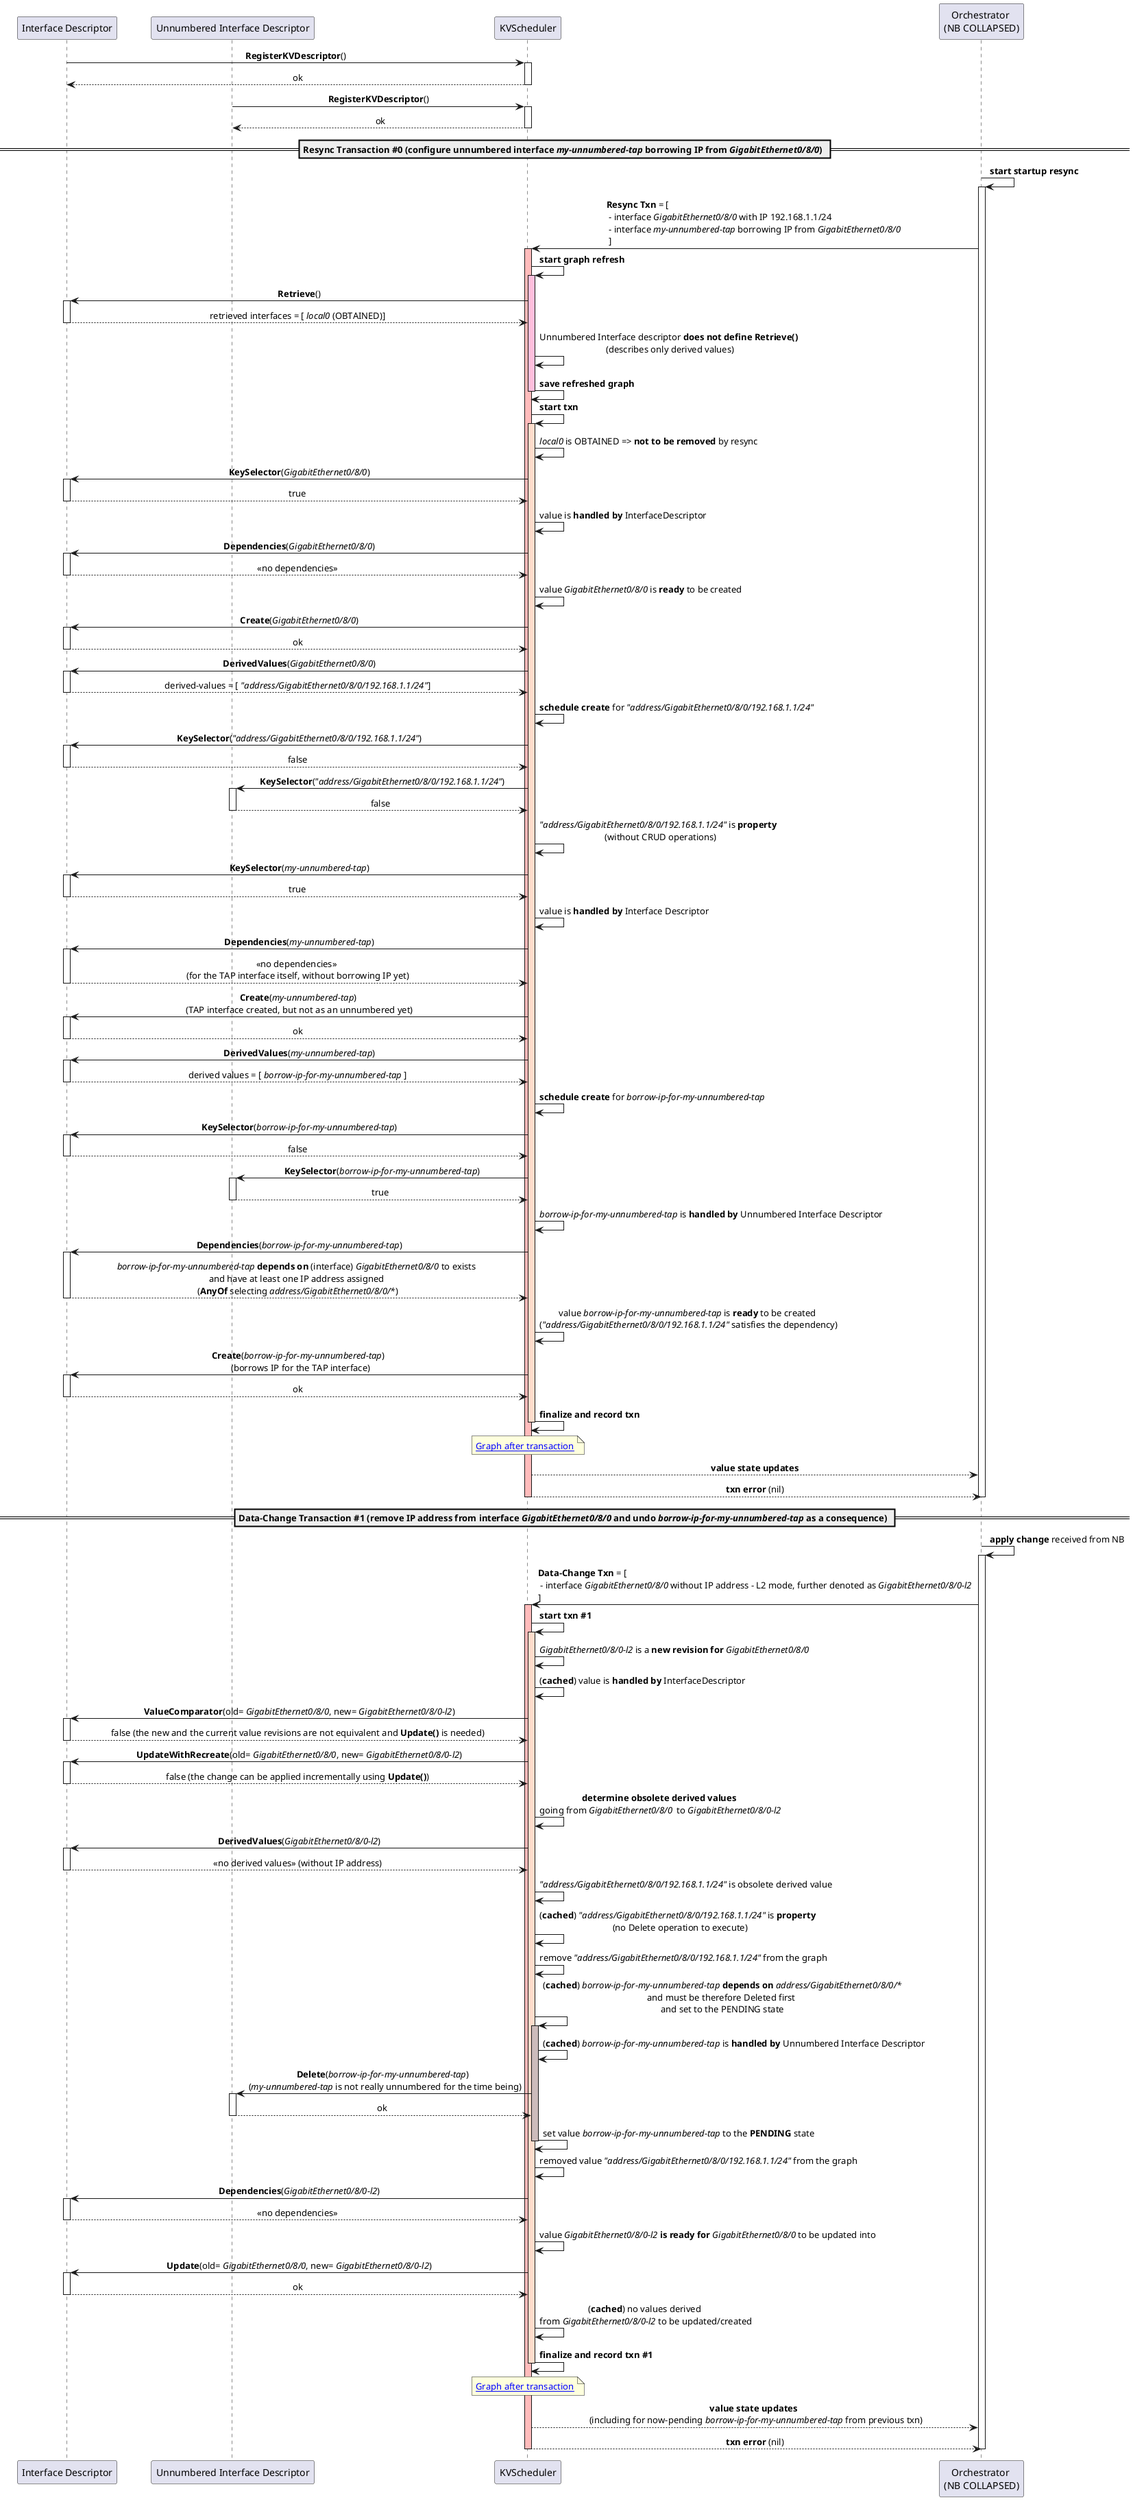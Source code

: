 @startuml

skinparam ParticipantPadding 20
skinparam BoxPadding 10
skinparam SequenceMessageAlign center

participant ID as "Interface Descriptor"
participant UD as "Unnumbered Interface Descriptor"
participant KVS as "KVScheduler"
participant ORCH as "Orchestrator \n(NB COLLAPSED)"

ID -> KVS: **RegisterKVDescriptor**()
activate KVS
KVS --> ID: ok
deactivate KVS
UD -> KVS: **RegisterKVDescriptor**()
activate KVS
KVS --> UD: ok
deactivate KVS

== Resync Transaction #0 (configure unnumbered interface //my-unnumbered-tap// borrowing IP from //GigabitEthernet0/8/0//) ==

ORCH -> ORCH: **start startup resync**
activate ORCH
ORCH -> KVS: **Resync Txn** = [\l - interface //GigabitEthernet0/8/0// with IP 192.168.1.1/24\l - interface //my-unnumbered-tap// borrowing IP from //GigabitEthernet0/8/0// \l ]
activate KVS  #FFBBBB

KVS -> KVS: **start graph refresh**
 activate KVS  #FFBFDD
  KVS -> ID: **Retrieve**()
   activate ID
    ID --> KVS: retrieved interfaces = [ //local0// (OBTAINED)]
   deactivate ID
  KVS -> KVS: Unnumbered Interface descriptor **does not define Retrieve()** \n(describes only derived values)
  KVS -> KVS: **save refreshed graph**
 deactivate KVS

KVS -> KVS: **start txn**
 activate KVS  #FFDDCC
  KVS -> KVS: //local0// is OBTAINED => **not to be removed** by resync

 KVS -> ID: **KeySelector**(//GigabitEthernet0/8/0//)
  activate ID
   ID --> KVS: true
  deactivate ID
 KVS -> KVS: value is **handled by** InterfaceDescriptor
 KVS -> ID: **Dependencies**(//GigabitEthernet0/8/0//)
  activate ID
   ID --> KVS: << no dependencies >>
  deactivate ID
 KVS -> KVS: value //GigabitEthernet0/8/0// is **ready** to be created
 KVS -> ID: **Create**(//GigabitEthernet0/8/0//)
  activate ID
   ID --> KVS: ok
  deactivate ID

 KVS -> ID: **DerivedValues**(//GigabitEthernet0/8/0//)
  activate ID
   ID --> KVS: derived-values = [ //"address/GigabitEthernet0/8/0/192.168.1.1/24"//]
  deactivate ID
  KVS -> KVS: **schedule create** for //"address/GigabitEthernet0/8/0/192.168.1.1/24"//
  KVS -> ID: **KeySelector**(//"address/GigabitEthernet0/8/0/192.168.1.1/24"//)
  activate ID
   ID --> KVS: false
  deactivate ID
  KVS -> UD: **KeySelector**(//"address/GigabitEthernet0/8/0/192.168.1.1/24"//)
  activate UD
   UD --> KVS: false
  deactivate UD
 KVS -> KVS: //"address/GigabitEthernet0/8/0/192.168.1.1/24"// is **property** \n (without CRUD operations)
 
 KVS -> ID: **KeySelector**(//my-unnumbered-tap//)
  activate ID
   ID --> KVS: true
  deactivate ID
 KVS -> KVS: value is **handled by** Interface Descriptor
 KVS -> ID: **Dependencies**(//my-unnumbered-tap//)
  activate ID
   ID --> KVS: << no dependencies >> \n(for the TAP interface itself, without borrowing IP yet)
  deactivate ID
 KVS -> ID: **Create**(//my-unnumbered-tap//) \n(TAP interface created, but not as an unnumbered yet)
  activate ID
   ID --> KVS: ok
  deactivate ID

 KVS -> ID: **DerivedValues**(//my-unnumbered-tap//)
  activate ID
   ID --> KVS: derived values = [ //borrow-ip-for-my-unnumbered-tap// ]
  deactivate ID
 KVS -> KVS: **schedule create** for //borrow-ip-for-my-unnumbered-tap//
  KVS -> ID: **KeySelector**(//borrow-ip-for-my-unnumbered-tap//)
  activate ID
   ID --> KVS: false
  deactivate ID
  KVS -> UD: **KeySelector**(//borrow-ip-for-my-unnumbered-tap//)
  activate UD
   UD --> KVS: true
  deactivate UD
 KVS -> KVS: //borrow-ip-for-my-unnumbered-tap// is **handled by** Unnumbered Interface Descriptor

 KVS -> ID: **Dependencies**(//borrow-ip-for-my-unnumbered-tap//)
  activate ID
   ID --> KVS: //borrow-ip-for-my-unnumbered-tap// **depends on** (interface) //GigabitEthernet0/8/0// to exists \nand have at least one IP address assigned \n(**AnyOf** selecting //address/GigabitEthernet0/8/0/*//)
  deactivate ID
 KVS -> KVS: value //borrow-ip-for-my-unnumbered-tap// is **ready** to be created \n(//"address/GigabitEthernet0/8/0/192.168.1.1/24"// satisfies the dependency)
 KVS -> ID: **Create**(//borrow-ip-for-my-unnumbered-tap//) \n (borrows IP for the TAP interface)
  activate ID
   ID --> KVS: ok
  deactivate ID

 KVS -> KVS: **finalize and record txn**
 deactivate KVS

 note over KVS: [[https://raw.githubusercontent.com/milanlenco/vpp-agent/kvs-docs/docs/kvscheduler/cfd/graph/unnumbered_created.svg?sanitize=true Graph after transaction]]

KVS --> ORCH: **value state updates**
KVS --> ORCH: **txn error** (nil)
deactivate KVS
deactivate ORCH

== Data-Change Transaction #1 (remove IP address from interface //GigabitEthernet0/8/0// and undo //borrow-ip-for-my-unnumbered-tap// as a consequence) ==

ORCH -> ORCH: **apply change** received from NB
activate ORCH
ORCH -> KVS: **Data-Change Txn** = [\l - interface //GigabitEthernet0/8/0// without IP address - L2 mode, further denoted as //GigabitEthernet0/8/0-l2//\l]
activate KVS  #FFBBBB

KVS -> KVS: **start txn #1**
 activate KVS  #FFDDCC
  KVS -> KVS: //GigabitEthernet0/8/0-l2// is a **new revision for** //GigabitEthernet0/8/0//
  KVS -> KVS: (**cached**) value is **handled by** InterfaceDescriptor
  
  KVS -> ID: **ValueComparator**(old= //GigabitEthernet0/8/0//, new= //GigabitEthernet0/8/0-l2//)
   activate ID
    ID --> KVS: false (the new and the current value revisions are not equivalent and **Update()** is needed)
   deactivate ID
   
  KVS -> ID: **UpdateWithRecreate**(old= //GigabitEthernet0/8/0//, new= //GigabitEthernet0/8/0-l2//)
   activate ID
    ID --> KVS: false (the change can be applied incrementally using **Update()**)
   deactivate ID

  KVS -> KVS: **determine obsolete derived values** \ngoing from //GigabitEthernet0/8/0//  to //GigabitEthernet0/8/0-l2//
  KVS -> ID: **DerivedValues**(//GigabitEthernet0/8/0-l2//)
   activate ID
    ID --> KVS: << no derived values >> (without IP address)
   deactivate ID
  KVS -> KVS: //"address/GigabitEthernet0/8/0/192.168.1.1/24"// is obsolete derived value
  KVS -> KVS: (**cached**) //"address/GigabitEthernet0/8/0/192.168.1.1/24"// is **property** \n (no Delete operation to execute)
  KVS -> KVS: remove //"address/GigabitEthernet0/8/0/192.168.1.1/24"// from the graph

  KVS -> KVS: (**cached**) //borrow-ip-for-my-unnumbered-tap// **depends on** //address/GigabitEthernet0/8/0/*//\nand must be therefore Deleted first \nand set to the PENDING state
   activate KVS #CCBBBB
    KVS -> KVS: (**cached**) //borrow-ip-for-my-unnumbered-tap// is **handled by** Unnumbered Interface Descriptor
    KVS -> UD: **Delete**(//borrow-ip-for-my-unnumbered-tap//) \n (//my-unnumbered-tap// is not really unnumbered for the time being)
     activate UD
      UD --> KVS: ok
     deactivate UD
    KVS -> KVS: set value //borrow-ip-for-my-unnumbered-tap// to the **PENDING** state
  deactivate KVS
  KVS -> KVS: removed value //"address/GigabitEthernet0/8/0/192.168.1.1/24"// from the graph

  KVS -> ID: **Dependencies**(//GigabitEthernet0/8/0-l2//)
   activate ID
    ID --> KVS: << no dependencies >>
   deactivate ID
  KVS -> KVS: value //GigabitEthernet0/8/0-l2// **is ready for** //GigabitEthernet0/8/0// to be updated into
  KVS -> ID: **Update**(old= //GigabitEthernet0/8/0//, new= //GigabitEthernet0/8/0-l2//)
   activate ID
    ID --> KVS: ok
   deactivate ID
  KVS -> KVS: (**cached**) no values derived \nfrom //GigabitEthernet0/8/0-l2// to be updated/created

  KVS -> KVS: **finalize and record txn #1**
 deactivate KVS

 note over KVS: [[https://raw.githubusercontent.com/milanlenco/vpp-agent/kvs-docs/docs/kvscheduler/cfd/graph/unnumbered_pending.svg?sanitize=true Graph after transaction]]

KVS --> ORCH: **value state updates** \n (including for now-pending //borrow-ip-for-my-unnumbered-tap// from previous txn)
KVS --> ORCH: **txn error** (nil)
deactivate KVS
deactivate ORCH

@enduml